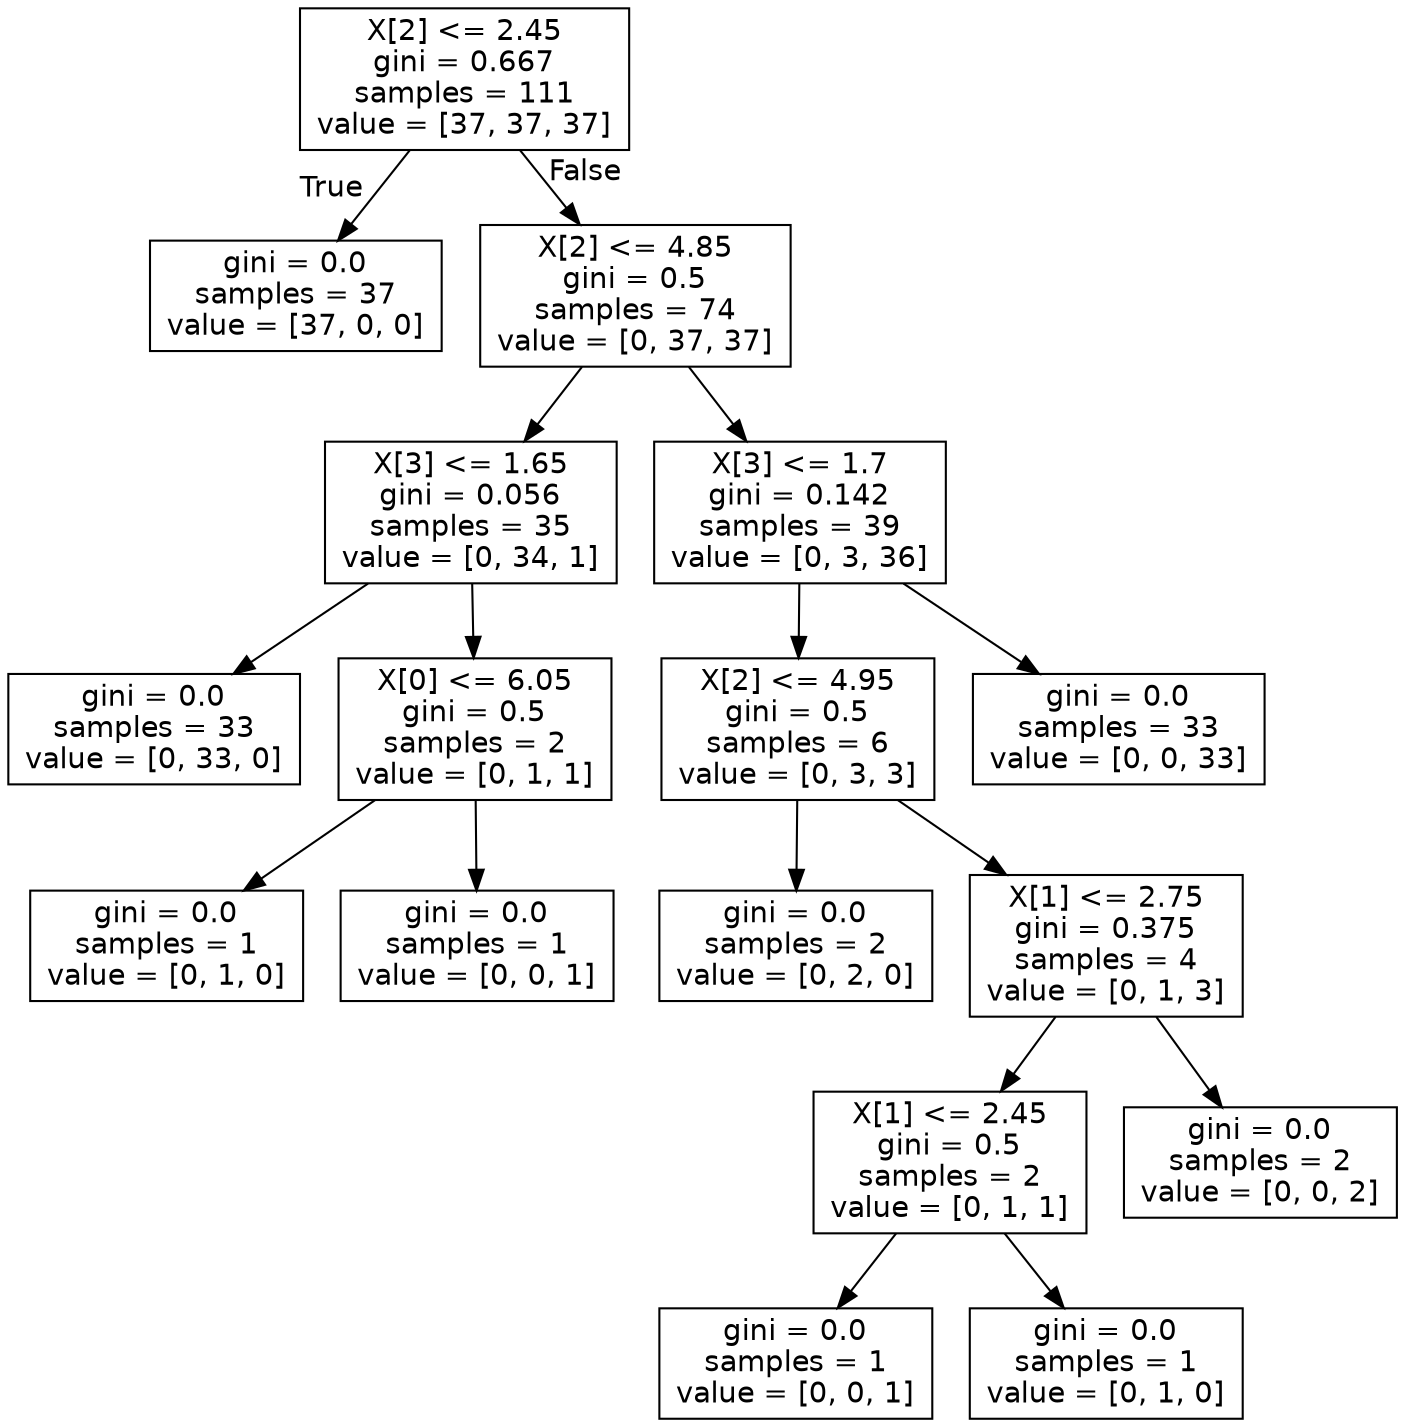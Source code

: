 digraph Tree {
node [shape=box, fontname="helvetica"] ;
edge [fontname="helvetica"] ;
0 [label="X[2] <= 2.45\ngini = 0.667\nsamples = 111\nvalue = [37, 37, 37]"] ;
1 [label="gini = 0.0\nsamples = 37\nvalue = [37, 0, 0]"] ;
0 -> 1 [labeldistance=2.5, labelangle=45, headlabel="True"] ;
2 [label="X[2] <= 4.85\ngini = 0.5\nsamples = 74\nvalue = [0, 37, 37]"] ;
0 -> 2 [labeldistance=2.5, labelangle=-45, headlabel="False"] ;
3 [label="X[3] <= 1.65\ngini = 0.056\nsamples = 35\nvalue = [0, 34, 1]"] ;
2 -> 3 ;
4 [label="gini = 0.0\nsamples = 33\nvalue = [0, 33, 0]"] ;
3 -> 4 ;
5 [label="X[0] <= 6.05\ngini = 0.5\nsamples = 2\nvalue = [0, 1, 1]"] ;
3 -> 5 ;
6 [label="gini = 0.0\nsamples = 1\nvalue = [0, 1, 0]"] ;
5 -> 6 ;
7 [label="gini = 0.0\nsamples = 1\nvalue = [0, 0, 1]"] ;
5 -> 7 ;
8 [label="X[3] <= 1.7\ngini = 0.142\nsamples = 39\nvalue = [0, 3, 36]"] ;
2 -> 8 ;
9 [label="X[2] <= 4.95\ngini = 0.5\nsamples = 6\nvalue = [0, 3, 3]"] ;
8 -> 9 ;
10 [label="gini = 0.0\nsamples = 2\nvalue = [0, 2, 0]"] ;
9 -> 10 ;
11 [label="X[1] <= 2.75\ngini = 0.375\nsamples = 4\nvalue = [0, 1, 3]"] ;
9 -> 11 ;
12 [label="X[1] <= 2.45\ngini = 0.5\nsamples = 2\nvalue = [0, 1, 1]"] ;
11 -> 12 ;
13 [label="gini = 0.0\nsamples = 1\nvalue = [0, 0, 1]"] ;
12 -> 13 ;
14 [label="gini = 0.0\nsamples = 1\nvalue = [0, 1, 0]"] ;
12 -> 14 ;
15 [label="gini = 0.0\nsamples = 2\nvalue = [0, 0, 2]"] ;
11 -> 15 ;
16 [label="gini = 0.0\nsamples = 33\nvalue = [0, 0, 33]"] ;
8 -> 16 ;
}